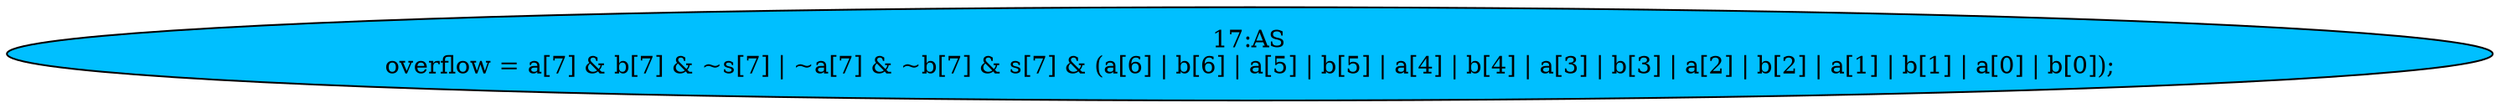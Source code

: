 strict digraph "" {
	node [label="\N"];
	"17:AS"	[ast="<pyverilog.vparser.ast.Assign object at 0x7efd78ee1210>",
		def_var="['overflow']",
		fillcolor=deepskyblue,
		label="17:AS
overflow = a[7] & b[7] & ~s[7] | ~a[7] & ~b[7] & s[7] & (a[6] | b[6] | a[5] | b[5] | a[4] | b[4] | a[3] | b[3] | a[2] | b[\
2] | a[1] | b[1] | a[0] | b[0]);",
		statements="[]",
		style=filled,
		typ=Assign,
		use_var="['a', 'b', 's', 'a', 'b', 's', 'a', 'b', 'a', 'b', 'a', 'b', 'a', 'b', 'a', 'b', 'a', 'b', 'a', 'b']"];
}
